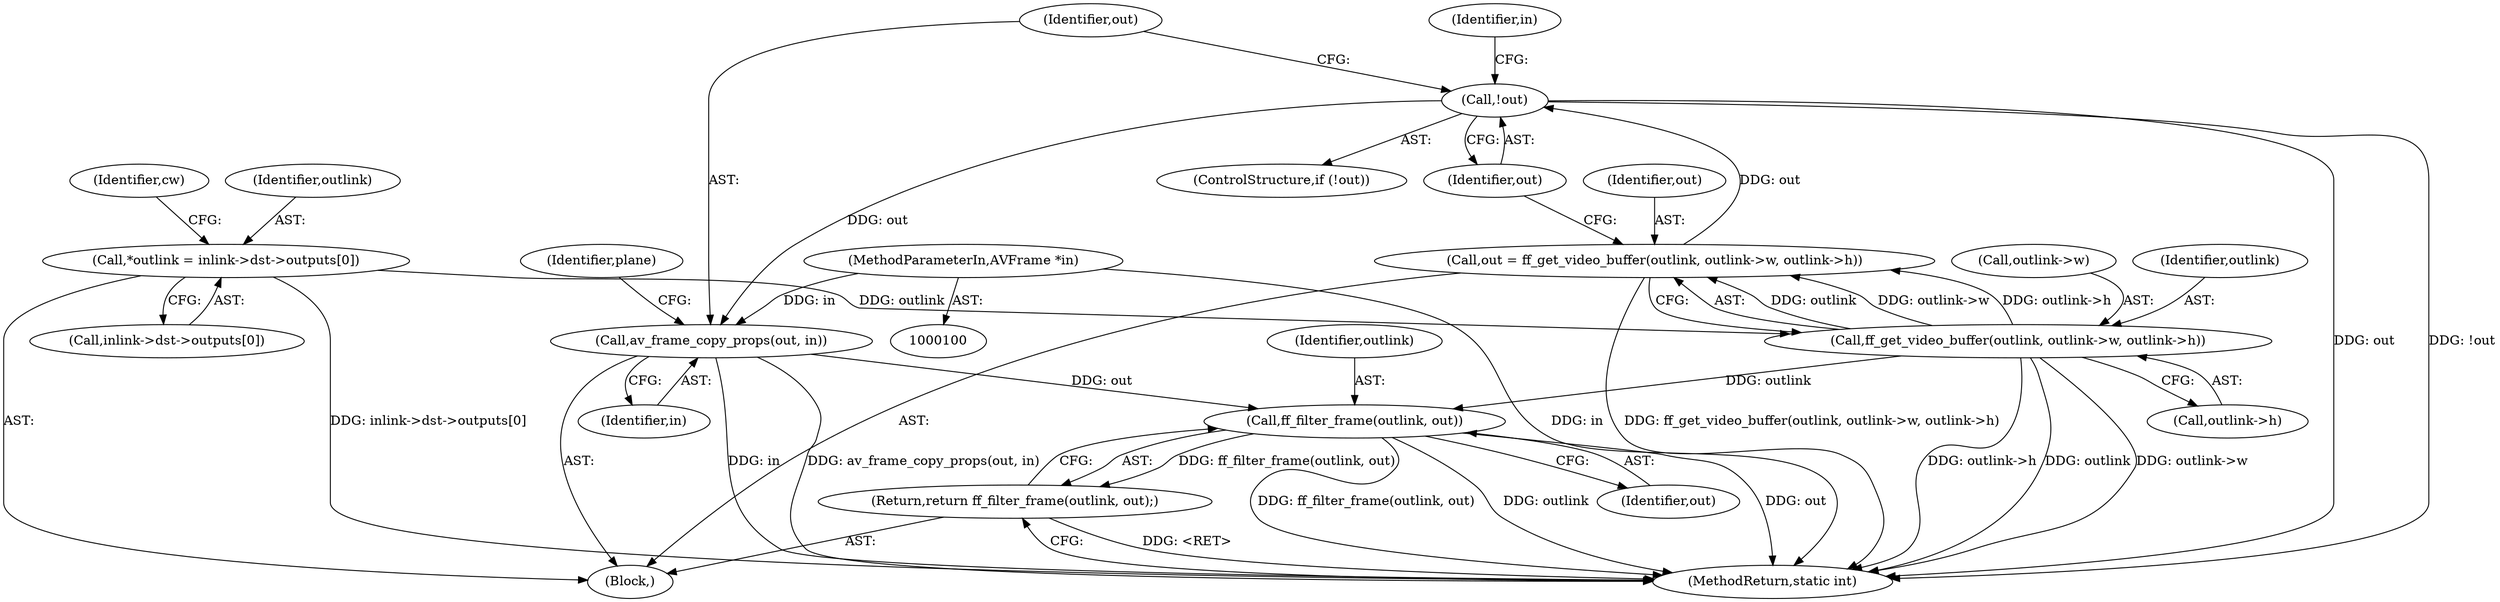 digraph "0_FFmpeg_e43a0a232dbf6d3c161823c2e07c52e76227a1bc@API" {
"1000174" [label="(Call,av_frame_copy_props(out, in))"];
"1000165" [label="(Call,!out)"];
"1000154" [label="(Call,out = ff_get_video_buffer(outlink, outlink->w, outlink->h))"];
"1000156" [label="(Call,ff_get_video_buffer(outlink, outlink->w, outlink->h))"];
"1000117" [label="(Call,*outlink = inlink->dst->outputs[0])"];
"1000102" [label="(MethodParameterIn,AVFrame *in)"];
"1000303" [label="(Call,ff_filter_frame(outlink, out))"];
"1000302" [label="(Return,return ff_filter_frame(outlink, out);)"];
"1000154" [label="(Call,out = ff_get_video_buffer(outlink, outlink->w, outlink->h))"];
"1000306" [label="(MethodReturn,static int)"];
"1000175" [label="(Identifier,out)"];
"1000176" [label="(Identifier,in)"];
"1000119" [label="(Call,inlink->dst->outputs[0])"];
"1000117" [label="(Call,*outlink = inlink->dst->outputs[0])"];
"1000155" [label="(Identifier,out)"];
"1000302" [label="(Return,return ff_filter_frame(outlink, out);)"];
"1000179" [label="(Identifier,plane)"];
"1000174" [label="(Call,av_frame_copy_props(out, in))"];
"1000170" [label="(Identifier,in)"];
"1000166" [label="(Identifier,out)"];
"1000161" [label="(Call,outlink->h)"];
"1000305" [label="(Identifier,out)"];
"1000164" [label="(ControlStructure,if (!out))"];
"1000118" [label="(Identifier,outlink)"];
"1000165" [label="(Call,!out)"];
"1000156" [label="(Call,ff_get_video_buffer(outlink, outlink->w, outlink->h))"];
"1000303" [label="(Call,ff_filter_frame(outlink, out))"];
"1000304" [label="(Identifier,outlink)"];
"1000158" [label="(Call,outlink->w)"];
"1000103" [label="(Block,)"];
"1000130" [label="(Identifier,cw)"];
"1000157" [label="(Identifier,outlink)"];
"1000102" [label="(MethodParameterIn,AVFrame *in)"];
"1000174" -> "1000103"  [label="AST: "];
"1000174" -> "1000176"  [label="CFG: "];
"1000175" -> "1000174"  [label="AST: "];
"1000176" -> "1000174"  [label="AST: "];
"1000179" -> "1000174"  [label="CFG: "];
"1000174" -> "1000306"  [label="DDG: in"];
"1000174" -> "1000306"  [label="DDG: av_frame_copy_props(out, in)"];
"1000165" -> "1000174"  [label="DDG: out"];
"1000102" -> "1000174"  [label="DDG: in"];
"1000174" -> "1000303"  [label="DDG: out"];
"1000165" -> "1000164"  [label="AST: "];
"1000165" -> "1000166"  [label="CFG: "];
"1000166" -> "1000165"  [label="AST: "];
"1000170" -> "1000165"  [label="CFG: "];
"1000175" -> "1000165"  [label="CFG: "];
"1000165" -> "1000306"  [label="DDG: out"];
"1000165" -> "1000306"  [label="DDG: !out"];
"1000154" -> "1000165"  [label="DDG: out"];
"1000154" -> "1000103"  [label="AST: "];
"1000154" -> "1000156"  [label="CFG: "];
"1000155" -> "1000154"  [label="AST: "];
"1000156" -> "1000154"  [label="AST: "];
"1000166" -> "1000154"  [label="CFG: "];
"1000154" -> "1000306"  [label="DDG: ff_get_video_buffer(outlink, outlink->w, outlink->h)"];
"1000156" -> "1000154"  [label="DDG: outlink"];
"1000156" -> "1000154"  [label="DDG: outlink->w"];
"1000156" -> "1000154"  [label="DDG: outlink->h"];
"1000156" -> "1000161"  [label="CFG: "];
"1000157" -> "1000156"  [label="AST: "];
"1000158" -> "1000156"  [label="AST: "];
"1000161" -> "1000156"  [label="AST: "];
"1000156" -> "1000306"  [label="DDG: outlink"];
"1000156" -> "1000306"  [label="DDG: outlink->w"];
"1000156" -> "1000306"  [label="DDG: outlink->h"];
"1000117" -> "1000156"  [label="DDG: outlink"];
"1000156" -> "1000303"  [label="DDG: outlink"];
"1000117" -> "1000103"  [label="AST: "];
"1000117" -> "1000119"  [label="CFG: "];
"1000118" -> "1000117"  [label="AST: "];
"1000119" -> "1000117"  [label="AST: "];
"1000130" -> "1000117"  [label="CFG: "];
"1000117" -> "1000306"  [label="DDG: inlink->dst->outputs[0]"];
"1000102" -> "1000100"  [label="AST: "];
"1000102" -> "1000306"  [label="DDG: in"];
"1000303" -> "1000302"  [label="AST: "];
"1000303" -> "1000305"  [label="CFG: "];
"1000304" -> "1000303"  [label="AST: "];
"1000305" -> "1000303"  [label="AST: "];
"1000302" -> "1000303"  [label="CFG: "];
"1000303" -> "1000306"  [label="DDG: ff_filter_frame(outlink, out)"];
"1000303" -> "1000306"  [label="DDG: outlink"];
"1000303" -> "1000306"  [label="DDG: out"];
"1000303" -> "1000302"  [label="DDG: ff_filter_frame(outlink, out)"];
"1000302" -> "1000103"  [label="AST: "];
"1000306" -> "1000302"  [label="CFG: "];
"1000302" -> "1000306"  [label="DDG: <RET>"];
}
